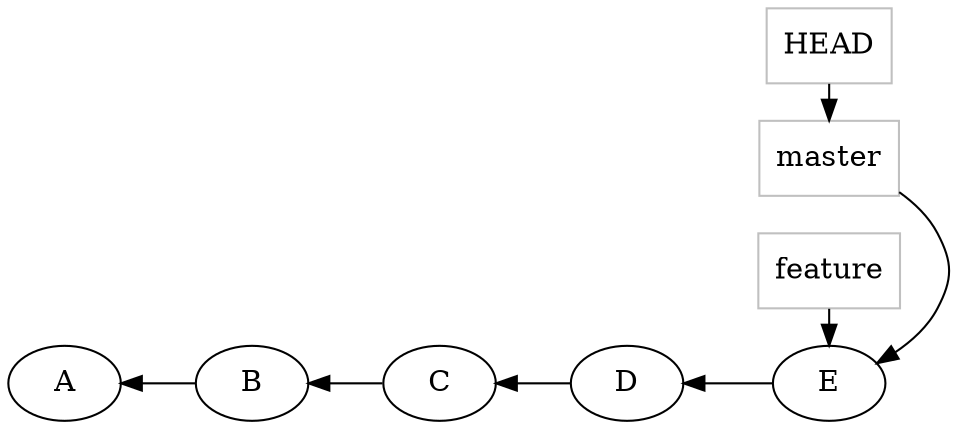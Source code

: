 digraph repo {
	rankdir="RL";
	C -> B;
	B -> A;
	D -> C;
	E -> D;
	node [rank=3,shape=box, color=grey] master;
	node [rank=3,shape=box, color=grey] feature;
	master -> E;
	HEAD -> master;
	feature -> E;
	{ rank = same; E; feature;HEAD;master;}
}
